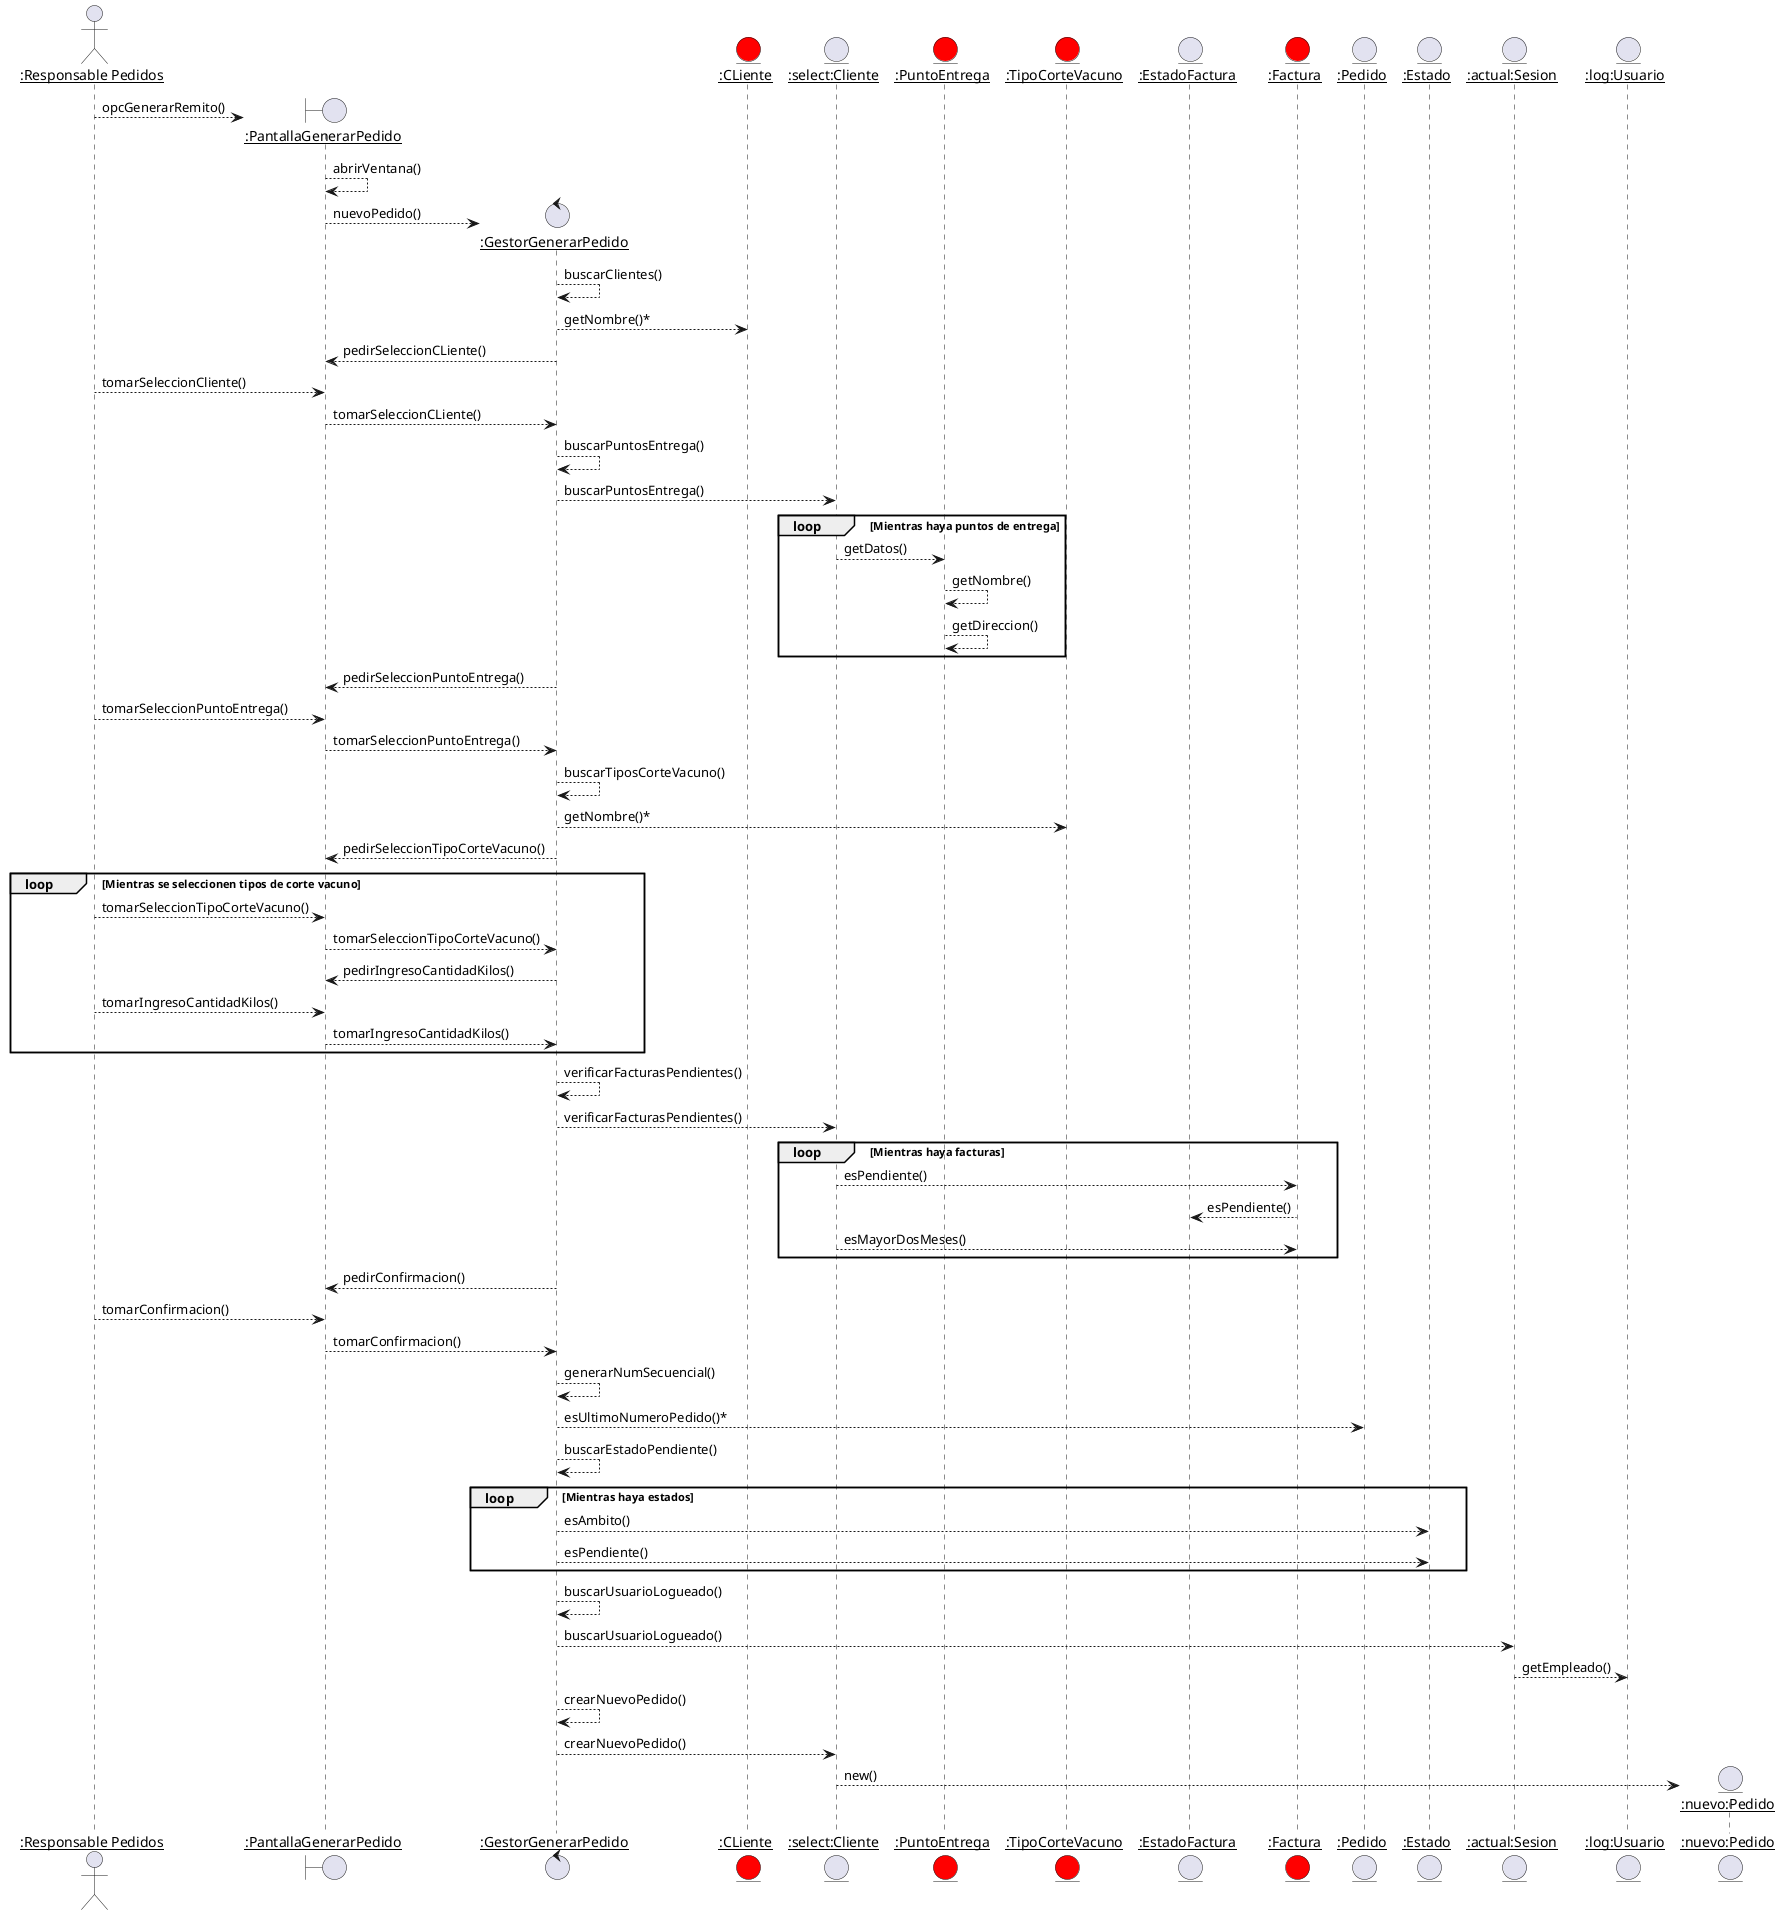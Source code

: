 @startuml secuencia

actor "__:Responsable Pedidos__" as RP 

create boundary "__:PantallaGenerarPedido__" as PGP 
RP --> PGP : opcGenerarRemito()
PGP --> PGP : abrirVentana()

create control "__:GestorGenerarPedido__" as GGP 
PGP --> GGP : nuevoPedido()

GGP --> GGP : buscarClientes()
entity "__:CLiente__" as C #Red

GGP --> C : getNombre()*
GGP --> PGP : pedirSeleccionCLiente()
RP --> PGP : tomarSeleccionCliente()
PGP --> GGP : tomarSeleccionCLiente()

entity "__:select:Cliente__" as sC 
entity "__:PuntoEntrega__" as PE #red
GGP --> GGP : buscarPuntosEntrega()
GGP --> sC : buscarPuntosEntrega()
group loop [Mientras haya puntos de entrega]
    sC --> PE : getDatos()
    PE --> PE : getNombre()
    PE --> PE :getDireccion()
end

GGP --> PGP : pedirSeleccionPuntoEntrega()

RP --> PGP : tomarSeleccionPuntoEntrega()
PGP --> GGP : tomarSeleccionPuntoEntrega()

GGP --> GGP : buscarTiposCorteVacuno()
entity "__:TipoCorteVacuno__" as TCV #red

GGP --> TCV : getNombre()*

GGP --> PGP : pedirSeleccionTipoCorteVacuno()
group loop [Mientras se seleccionen tipos de corte vacuno]
    RP --> PGP : tomarSeleccionTipoCorteVacuno()
    PGP --> GGP : tomarSeleccionTipoCorteVacuno()
    GGP --> PGP : pedirIngresoCantidadKilos()
    RP --> PGP : tomarIngresoCantidadKilos()
    PGP --> GGP : tomarIngresoCantidadKilos()
end

GGP --> GGP : verificarFacturasPendientes()


entity "__:EstadoFactura__" as EF 
entity "__:Factura__" as F #red

GGP --> sC : verificarFacturasPendientes()
group loop [Mientras haya facturas]
    sC --> F : esPendiente()
    F --> EF : esPendiente()
    sC --> F : esMayorDosMeses()
end

GGP --> PGP : pedirConfirmacion()
RP --> PGP : tomarConfirmacion()
PGP --> GGP : tomarConfirmacion()

GGP --> GGP : generarNumSecuencial()
entity "__:Pedido__" as Pedido 
GGP --> Pedido : esUltimoNumeroPedido()*
GGP --> GGP : buscarEstadoPendiente()
entity "__:Estado__" as Estado
group loop [Mientras haya estados]
    GGP --> Estado :esAmbito()
    GGP --> Estado : esPendiente()
end
entity "__:actual:Sesion__" as actualS
entity "__:log:Usuario__" as lU
GGP --> GGP : buscarUsuarioLogueado()
GGP --> actualS : buscarUsuarioLogueado()
actualS --> lU : getEmpleado()
GGP --> GGP : crearNuevoPedido()
GGP --> sC : crearNuevoPedido()
create entity "__:nuevo:Pedido__" as nP 
sC --> nP : new()

@enduml